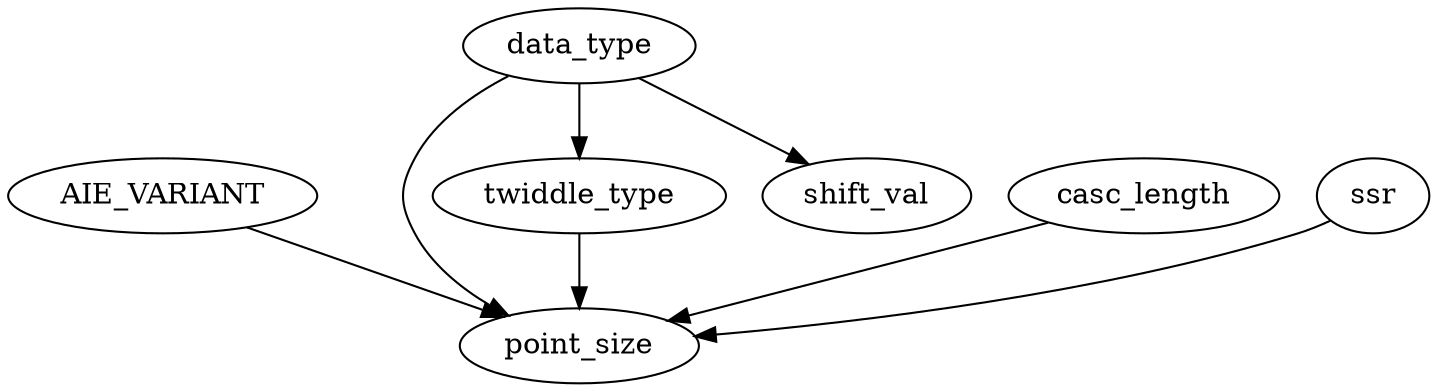 digraph G {
AIE_VARIANT -> point_size;
data_type -> point_size;
twiddle_type -> point_size;
casc_length -> point_size;
ssr -> point_size;
data_type -> twiddle_type;
data_type -> shift_val;
}

